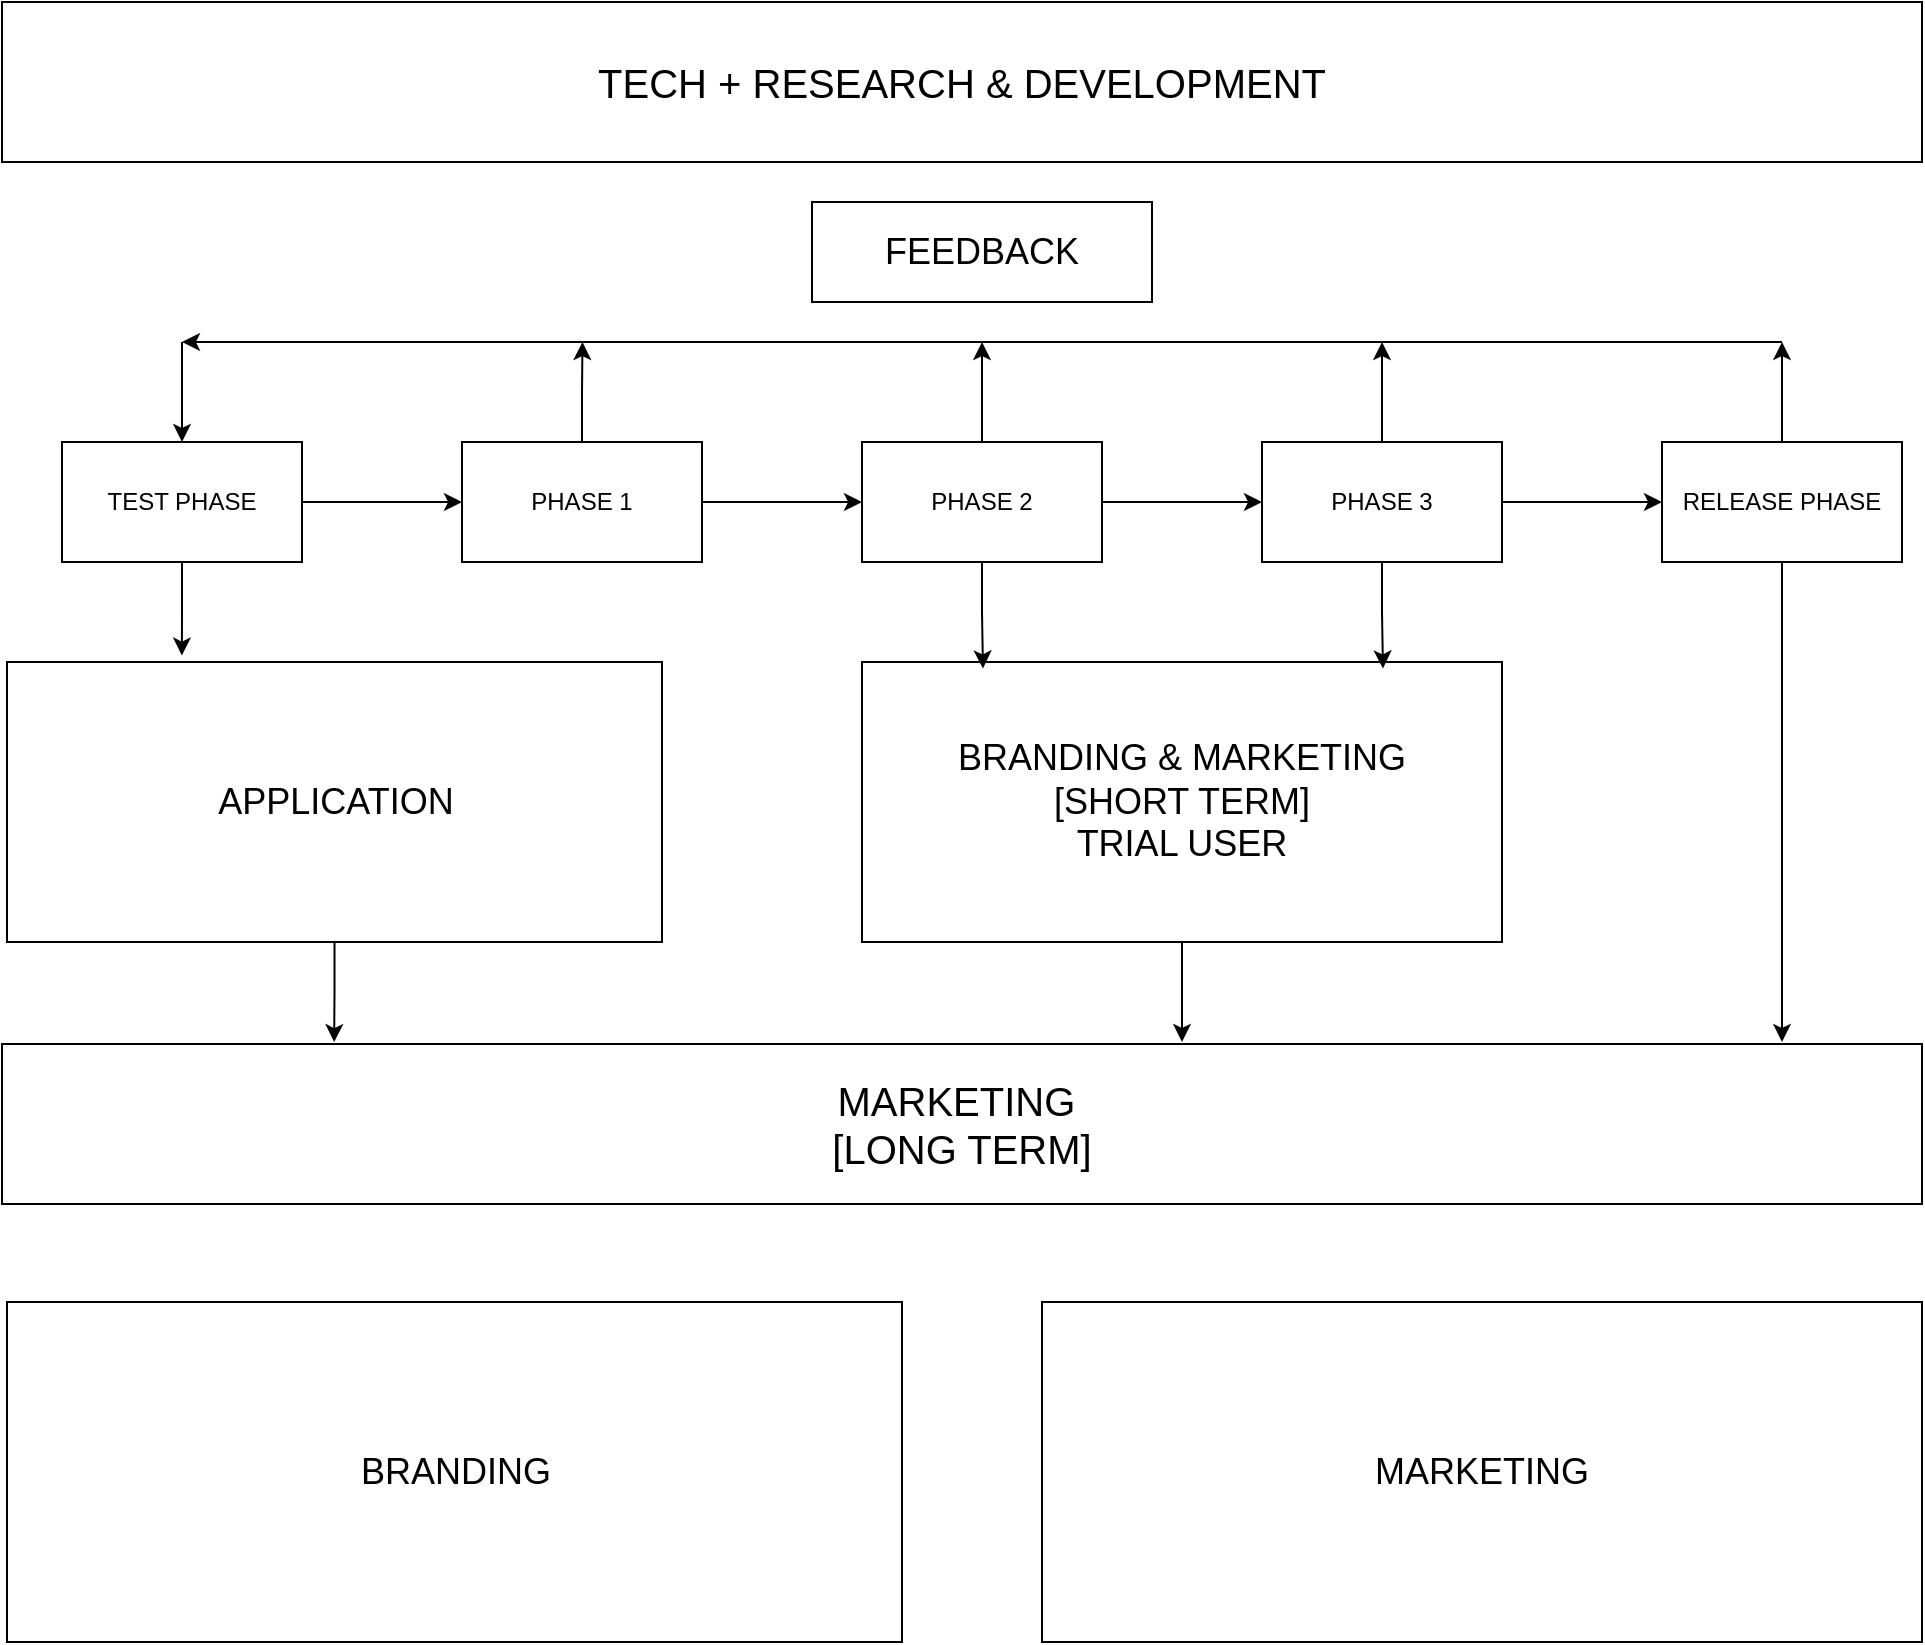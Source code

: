 <mxfile version="26.0.11">
  <diagram name="Trang-1" id="qspj4ITc2NhUvVkb_-Wg">
    <mxGraphModel dx="2000" dy="1801" grid="1" gridSize="10" guides="1" tooltips="1" connect="1" arrows="1" fold="1" page="1" pageScale="1" pageWidth="827" pageHeight="1169" math="0" shadow="0">
      <root>
        <mxCell id="0" />
        <mxCell id="1" parent="0" />
        <mxCell id="U7XDH8MyKb8GMgPuHNvj-1" value="&lt;font style=&quot;font-size: 18px;&quot;&gt;APPLICATION&lt;/font&gt;" style="rounded=0;whiteSpace=wrap;html=1;" vertex="1" parent="1">
          <mxGeometry x="-277.5" y="200" width="327.5" height="140" as="geometry" />
        </mxCell>
        <mxCell id="U7XDH8MyKb8GMgPuHNvj-10" value="" style="edgeStyle=orthogonalEdgeStyle;rounded=0;orthogonalLoop=1;jettySize=auto;html=1;" edge="1" parent="1" source="U7XDH8MyKb8GMgPuHNvj-4" target="U7XDH8MyKb8GMgPuHNvj-5">
          <mxGeometry relative="1" as="geometry" />
        </mxCell>
        <mxCell id="U7XDH8MyKb8GMgPuHNvj-4" value="TEST PHASE" style="rounded=0;whiteSpace=wrap;html=1;" vertex="1" parent="1">
          <mxGeometry x="-250" y="90" width="120" height="60" as="geometry" />
        </mxCell>
        <mxCell id="U7XDH8MyKb8GMgPuHNvj-11" value="" style="edgeStyle=orthogonalEdgeStyle;rounded=0;orthogonalLoop=1;jettySize=auto;html=1;" edge="1" parent="1" source="U7XDH8MyKb8GMgPuHNvj-5" target="U7XDH8MyKb8GMgPuHNvj-6">
          <mxGeometry relative="1" as="geometry" />
        </mxCell>
        <mxCell id="U7XDH8MyKb8GMgPuHNvj-33" style="edgeStyle=orthogonalEdgeStyle;rounded=0;orthogonalLoop=1;jettySize=auto;html=1;exitX=0.5;exitY=0;exitDx=0;exitDy=0;" edge="1" parent="1" source="U7XDH8MyKb8GMgPuHNvj-5">
          <mxGeometry relative="1" as="geometry">
            <mxPoint x="10.235" y="40" as="targetPoint" />
          </mxGeometry>
        </mxCell>
        <mxCell id="U7XDH8MyKb8GMgPuHNvj-5" value="PHASE 1" style="rounded=0;whiteSpace=wrap;html=1;" vertex="1" parent="1">
          <mxGeometry x="-50" y="90" width="120" height="60" as="geometry" />
        </mxCell>
        <mxCell id="U7XDH8MyKb8GMgPuHNvj-12" value="" style="edgeStyle=orthogonalEdgeStyle;rounded=0;orthogonalLoop=1;jettySize=auto;html=1;" edge="1" parent="1" source="U7XDH8MyKb8GMgPuHNvj-6" target="U7XDH8MyKb8GMgPuHNvj-7">
          <mxGeometry relative="1" as="geometry" />
        </mxCell>
        <mxCell id="U7XDH8MyKb8GMgPuHNvj-32" style="edgeStyle=orthogonalEdgeStyle;rounded=0;orthogonalLoop=1;jettySize=auto;html=1;" edge="1" parent="1" source="U7XDH8MyKb8GMgPuHNvj-6">
          <mxGeometry relative="1" as="geometry">
            <mxPoint x="210" y="40" as="targetPoint" />
          </mxGeometry>
        </mxCell>
        <mxCell id="U7XDH8MyKb8GMgPuHNvj-6" value="PHASE 2" style="rounded=0;whiteSpace=wrap;html=1;" vertex="1" parent="1">
          <mxGeometry x="150" y="90" width="120" height="60" as="geometry" />
        </mxCell>
        <mxCell id="U7XDH8MyKb8GMgPuHNvj-13" value="" style="edgeStyle=orthogonalEdgeStyle;rounded=0;orthogonalLoop=1;jettySize=auto;html=1;" edge="1" parent="1" source="U7XDH8MyKb8GMgPuHNvj-7" target="U7XDH8MyKb8GMgPuHNvj-8">
          <mxGeometry relative="1" as="geometry" />
        </mxCell>
        <mxCell id="U7XDH8MyKb8GMgPuHNvj-34" style="edgeStyle=orthogonalEdgeStyle;rounded=0;orthogonalLoop=1;jettySize=auto;html=1;" edge="1" parent="1" source="U7XDH8MyKb8GMgPuHNvj-7">
          <mxGeometry relative="1" as="geometry">
            <mxPoint x="410.0" y="40" as="targetPoint" />
          </mxGeometry>
        </mxCell>
        <mxCell id="U7XDH8MyKb8GMgPuHNvj-7" value="PHASE 3" style="rounded=0;whiteSpace=wrap;html=1;" vertex="1" parent="1">
          <mxGeometry x="350" y="90" width="120" height="60" as="geometry" />
        </mxCell>
        <mxCell id="U7XDH8MyKb8GMgPuHNvj-35" style="edgeStyle=orthogonalEdgeStyle;rounded=0;orthogonalLoop=1;jettySize=auto;html=1;" edge="1" parent="1" source="U7XDH8MyKb8GMgPuHNvj-8">
          <mxGeometry relative="1" as="geometry">
            <mxPoint x="610.0" y="40" as="targetPoint" />
          </mxGeometry>
        </mxCell>
        <mxCell id="U7XDH8MyKb8GMgPuHNvj-41" style="edgeStyle=orthogonalEdgeStyle;rounded=0;orthogonalLoop=1;jettySize=auto;html=1;" edge="1" parent="1" source="U7XDH8MyKb8GMgPuHNvj-8">
          <mxGeometry relative="1" as="geometry">
            <mxPoint x="610" y="390" as="targetPoint" />
          </mxGeometry>
        </mxCell>
        <mxCell id="U7XDH8MyKb8GMgPuHNvj-8" value="RELEASE PHASE" style="rounded=0;whiteSpace=wrap;html=1;" vertex="1" parent="1">
          <mxGeometry x="550" y="90" width="120" height="60" as="geometry" />
        </mxCell>
        <mxCell id="U7XDH8MyKb8GMgPuHNvj-28" value="&lt;font style=&quot;font-size: 20px;&quot;&gt;MARKETING&amp;nbsp;&lt;/font&gt;&lt;div&gt;&lt;font style=&quot;font-size: 20px;&quot;&gt;[LONG TERM]&lt;/font&gt;&lt;/div&gt;" style="rounded=0;whiteSpace=wrap;html=1;" vertex="1" parent="1">
          <mxGeometry x="-280" y="391" width="960" height="80" as="geometry" />
        </mxCell>
        <mxCell id="U7XDH8MyKb8GMgPuHNvj-30" value="&lt;font style=&quot;font-size: 20px;&quot;&gt;TECH + RESEARCH &amp;amp; DEVELOPMENT&lt;/font&gt;" style="rounded=0;whiteSpace=wrap;html=1;" vertex="1" parent="1">
          <mxGeometry x="-280" y="-130" width="960" height="80" as="geometry" />
        </mxCell>
        <mxCell id="U7XDH8MyKb8GMgPuHNvj-36" value="" style="endArrow=classic;html=1;rounded=0;" edge="1" parent="1">
          <mxGeometry width="50" height="50" relative="1" as="geometry">
            <mxPoint x="610" y="40" as="sourcePoint" />
            <mxPoint x="-190" y="40" as="targetPoint" />
          </mxGeometry>
        </mxCell>
        <mxCell id="U7XDH8MyKb8GMgPuHNvj-37" value="" style="endArrow=classic;html=1;rounded=0;entryX=0.5;entryY=0;entryDx=0;entryDy=0;" edge="1" parent="1" target="U7XDH8MyKb8GMgPuHNvj-4">
          <mxGeometry width="50" height="50" relative="1" as="geometry">
            <mxPoint x="-190" y="40" as="sourcePoint" />
            <mxPoint x="170" y="200" as="targetPoint" />
          </mxGeometry>
        </mxCell>
        <mxCell id="U7XDH8MyKb8GMgPuHNvj-44" style="edgeStyle=orthogonalEdgeStyle;rounded=0;orthogonalLoop=1;jettySize=auto;html=1;entryX=0.267;entryY=-0.023;entryDx=0;entryDy=0;entryPerimeter=0;" edge="1" parent="1" source="U7XDH8MyKb8GMgPuHNvj-4" target="U7XDH8MyKb8GMgPuHNvj-1">
          <mxGeometry relative="1" as="geometry" />
        </mxCell>
        <mxCell id="U7XDH8MyKb8GMgPuHNvj-45" value="&lt;font style=&quot;font-size: 18px;&quot;&gt;FEEDBACK&lt;/font&gt;" style="rounded=0;whiteSpace=wrap;html=1;" vertex="1" parent="1">
          <mxGeometry x="125" y="-30" width="170" height="50" as="geometry" />
        </mxCell>
        <mxCell id="U7XDH8MyKb8GMgPuHNvj-49" style="edgeStyle=orthogonalEdgeStyle;rounded=0;orthogonalLoop=1;jettySize=auto;html=1;" edge="1" parent="1" source="U7XDH8MyKb8GMgPuHNvj-46">
          <mxGeometry relative="1" as="geometry">
            <mxPoint x="310" y="390" as="targetPoint" />
          </mxGeometry>
        </mxCell>
        <mxCell id="U7XDH8MyKb8GMgPuHNvj-46" value="&lt;font style=&quot;font-size: 18px;&quot;&gt;BRANDING &amp;amp; MARKETING&lt;/font&gt;&lt;div&gt;&lt;span style=&quot;font-size: 18px;&quot;&gt;[SHORT TERM]&lt;/span&gt;&lt;/div&gt;&lt;div&gt;&lt;span style=&quot;font-size: 18px;&quot;&gt;TRIAL USER&lt;/span&gt;&lt;/div&gt;" style="rounded=0;whiteSpace=wrap;html=1;" vertex="1" parent="1">
          <mxGeometry x="150" y="200" width="320" height="140" as="geometry" />
        </mxCell>
        <mxCell id="U7XDH8MyKb8GMgPuHNvj-47" style="edgeStyle=orthogonalEdgeStyle;rounded=0;orthogonalLoop=1;jettySize=auto;html=1;entryX=0.189;entryY=0.023;entryDx=0;entryDy=0;entryPerimeter=0;" edge="1" parent="1" source="U7XDH8MyKb8GMgPuHNvj-6" target="U7XDH8MyKb8GMgPuHNvj-46">
          <mxGeometry relative="1" as="geometry" />
        </mxCell>
        <mxCell id="U7XDH8MyKb8GMgPuHNvj-48" style="edgeStyle=orthogonalEdgeStyle;rounded=0;orthogonalLoop=1;jettySize=auto;html=1;entryX=0.814;entryY=0.023;entryDx=0;entryDy=0;entryPerimeter=0;" edge="1" parent="1" source="U7XDH8MyKb8GMgPuHNvj-7" target="U7XDH8MyKb8GMgPuHNvj-46">
          <mxGeometry relative="1" as="geometry" />
        </mxCell>
        <mxCell id="U7XDH8MyKb8GMgPuHNvj-52" style="edgeStyle=orthogonalEdgeStyle;rounded=0;orthogonalLoop=1;jettySize=auto;html=1;entryX=0.173;entryY=-0.012;entryDx=0;entryDy=0;entryPerimeter=0;" edge="1" parent="1" source="U7XDH8MyKb8GMgPuHNvj-1" target="U7XDH8MyKb8GMgPuHNvj-28">
          <mxGeometry relative="1" as="geometry" />
        </mxCell>
        <mxCell id="U7XDH8MyKb8GMgPuHNvj-53" value="&lt;font style=&quot;font-size: 18px;&quot;&gt;BRANDING&lt;/font&gt;" style="rounded=0;whiteSpace=wrap;html=1;" vertex="1" parent="1">
          <mxGeometry x="-277.5" y="520" width="447.5" height="170" as="geometry" />
        </mxCell>
        <mxCell id="U7XDH8MyKb8GMgPuHNvj-54" value="&lt;font style=&quot;font-size: 18px;&quot;&gt;MARKETING&lt;/font&gt;" style="rounded=0;whiteSpace=wrap;html=1;" vertex="1" parent="1">
          <mxGeometry x="240" y="520" width="440" height="170" as="geometry" />
        </mxCell>
      </root>
    </mxGraphModel>
  </diagram>
</mxfile>
